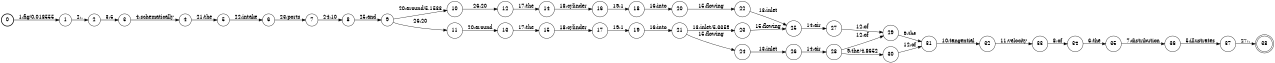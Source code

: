 digraph FST {
rankdir = LR;
size = "8.5,11";
label = "";
center = 1;
orientation = Portrait;
ranksep = "0.4";
nodesep = "0.25";
0 [label = "0", shape = circle, style = bold, fontsize = 14]
	0 -> 1 [label = "1:fig/0.018555", fontsize = 14];
1 [label = "1", shape = circle, style = solid, fontsize = 14]
	1 -> 2 [label = "2:.", fontsize = 14];
2 [label = "2", shape = circle, style = solid, fontsize = 14]
	2 -> 3 [label = "3:5", fontsize = 14];
3 [label = "3", shape = circle, style = solid, fontsize = 14]
	3 -> 4 [label = "4:schematically", fontsize = 14];
4 [label = "4", shape = circle, style = solid, fontsize = 14]
	4 -> 5 [label = "21:the", fontsize = 14];
5 [label = "5", shape = circle, style = solid, fontsize = 14]
	5 -> 6 [label = "22:intake", fontsize = 14];
6 [label = "6", shape = circle, style = solid, fontsize = 14]
	6 -> 7 [label = "23:ports", fontsize = 14];
7 [label = "7", shape = circle, style = solid, fontsize = 14]
	7 -> 8 [label = "24:10", fontsize = 14];
8 [label = "8", shape = circle, style = solid, fontsize = 14]
	8 -> 9 [label = "25:and", fontsize = 14];
9 [label = "9", shape = circle, style = solid, fontsize = 14]
	9 -> 10 [label = "20:around/5.1533", fontsize = 14];
	9 -> 11 [label = "26:20", fontsize = 14];
10 [label = "10", shape = circle, style = solid, fontsize = 14]
	10 -> 12 [label = "26:20", fontsize = 14];
11 [label = "11", shape = circle, style = solid, fontsize = 14]
	11 -> 13 [label = "20:around", fontsize = 14];
12 [label = "12", shape = circle, style = solid, fontsize = 14]
	12 -> 14 [label = "17:the", fontsize = 14];
13 [label = "13", shape = circle, style = solid, fontsize = 14]
	13 -> 15 [label = "17:the", fontsize = 14];
14 [label = "14", shape = circle, style = solid, fontsize = 14]
	14 -> 16 [label = "18:cylinder", fontsize = 14];
15 [label = "15", shape = circle, style = solid, fontsize = 14]
	15 -> 17 [label = "18:cylinder", fontsize = 14];
16 [label = "16", shape = circle, style = solid, fontsize = 14]
	16 -> 18 [label = "19:1", fontsize = 14];
17 [label = "17", shape = circle, style = solid, fontsize = 14]
	17 -> 19 [label = "19:1", fontsize = 14];
18 [label = "18", shape = circle, style = solid, fontsize = 14]
	18 -> 20 [label = "16:into", fontsize = 14];
19 [label = "19", shape = circle, style = solid, fontsize = 14]
	19 -> 21 [label = "16:into", fontsize = 14];
20 [label = "20", shape = circle, style = solid, fontsize = 14]
	20 -> 22 [label = "15:flowing", fontsize = 14];
21 [label = "21", shape = circle, style = solid, fontsize = 14]
	21 -> 23 [label = "13:inlet/5.3359", fontsize = 14];
	21 -> 24 [label = "15:flowing", fontsize = 14];
22 [label = "22", shape = circle, style = solid, fontsize = 14]
	22 -> 25 [label = "13:inlet", fontsize = 14];
23 [label = "23", shape = circle, style = solid, fontsize = 14]
	23 -> 25 [label = "15:flowing", fontsize = 14];
24 [label = "24", shape = circle, style = solid, fontsize = 14]
	24 -> 26 [label = "13:inlet", fontsize = 14];
25 [label = "25", shape = circle, style = solid, fontsize = 14]
	25 -> 27 [label = "14:air", fontsize = 14];
26 [label = "26", shape = circle, style = solid, fontsize = 14]
	26 -> 28 [label = "14:air", fontsize = 14];
27 [label = "27", shape = circle, style = solid, fontsize = 14]
	27 -> 29 [label = "12:of", fontsize = 14];
28 [label = "28", shape = circle, style = solid, fontsize = 14]
	28 -> 29 [label = "12:of", fontsize = 14];
	28 -> 30 [label = "9:the/4.8652", fontsize = 14];
29 [label = "29", shape = circle, style = solid, fontsize = 14]
	29 -> 31 [label = "9:the", fontsize = 14];
30 [label = "30", shape = circle, style = solid, fontsize = 14]
	30 -> 31 [label = "12:of", fontsize = 14];
31 [label = "31", shape = circle, style = solid, fontsize = 14]
	31 -> 32 [label = "10:tangential", fontsize = 14];
32 [label = "32", shape = circle, style = solid, fontsize = 14]
	32 -> 33 [label = "11:velocity", fontsize = 14];
33 [label = "33", shape = circle, style = solid, fontsize = 14]
	33 -> 34 [label = "8:of", fontsize = 14];
34 [label = "34", shape = circle, style = solid, fontsize = 14]
	34 -> 35 [label = "6:the", fontsize = 14];
35 [label = "35", shape = circle, style = solid, fontsize = 14]
	35 -> 36 [label = "7:distribution", fontsize = 14];
36 [label = "36", shape = circle, style = solid, fontsize = 14]
	36 -> 37 [label = "5:illustrates", fontsize = 14];
37 [label = "37", shape = circle, style = solid, fontsize = 14]
	37 -> 38 [label = "27:.", fontsize = 14];
38 [label = "38", shape = doublecircle, style = solid, fontsize = 14]
}
